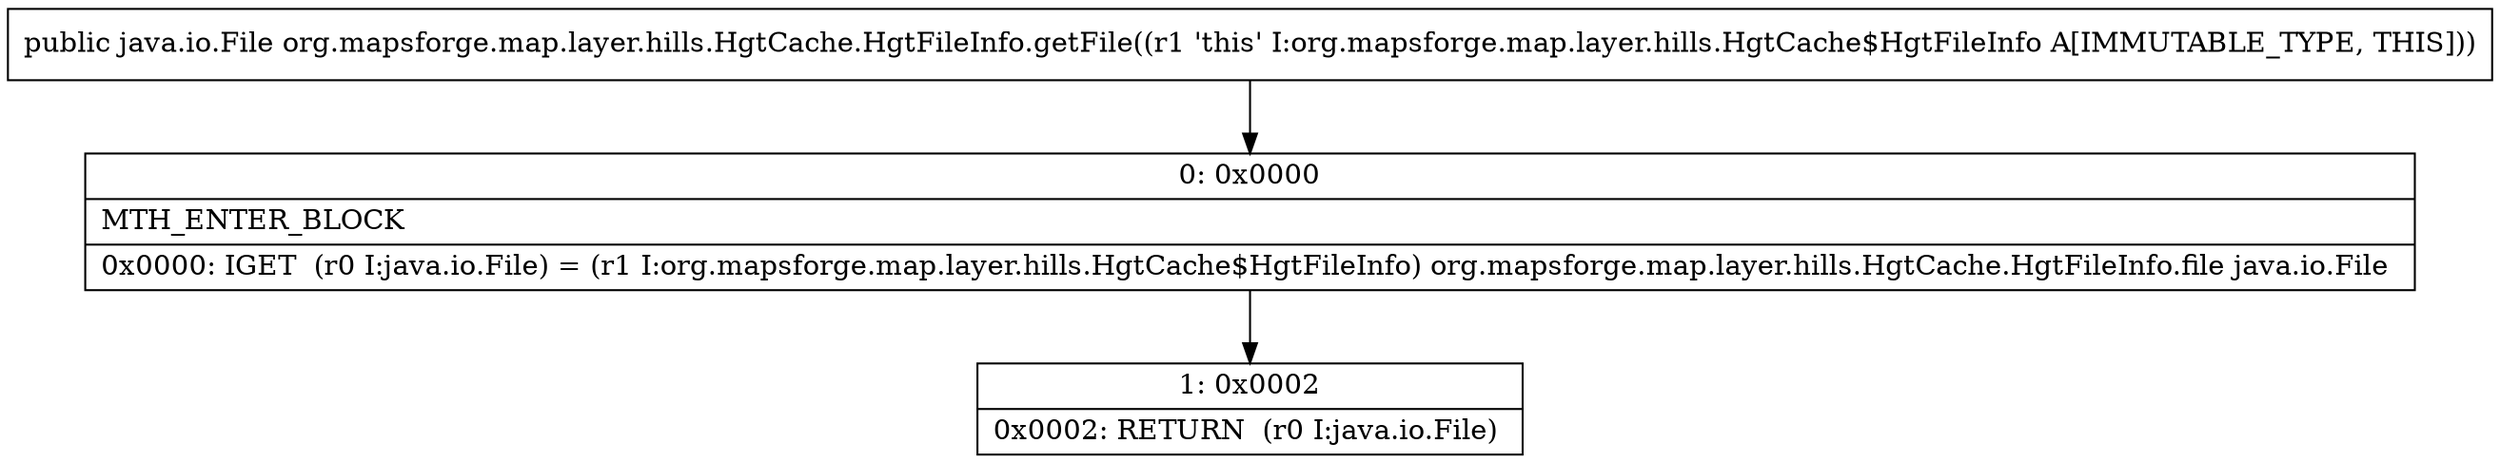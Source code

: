 digraph "CFG fororg.mapsforge.map.layer.hills.HgtCache.HgtFileInfo.getFile()Ljava\/io\/File;" {
Node_0 [shape=record,label="{0\:\ 0x0000|MTH_ENTER_BLOCK\l|0x0000: IGET  (r0 I:java.io.File) = (r1 I:org.mapsforge.map.layer.hills.HgtCache$HgtFileInfo) org.mapsforge.map.layer.hills.HgtCache.HgtFileInfo.file java.io.File \l}"];
Node_1 [shape=record,label="{1\:\ 0x0002|0x0002: RETURN  (r0 I:java.io.File) \l}"];
MethodNode[shape=record,label="{public java.io.File org.mapsforge.map.layer.hills.HgtCache.HgtFileInfo.getFile((r1 'this' I:org.mapsforge.map.layer.hills.HgtCache$HgtFileInfo A[IMMUTABLE_TYPE, THIS])) }"];
MethodNode -> Node_0;
Node_0 -> Node_1;
}

